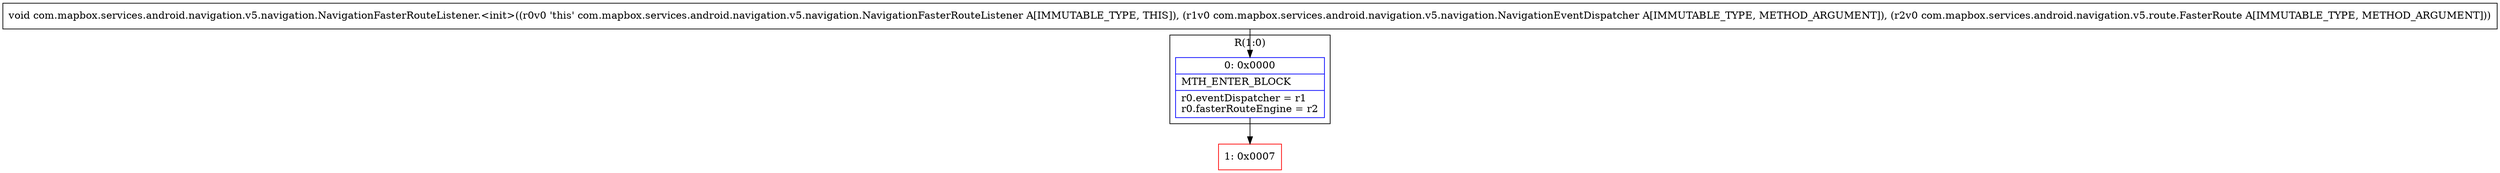 digraph "CFG forcom.mapbox.services.android.navigation.v5.navigation.NavigationFasterRouteListener.\<init\>(Lcom\/mapbox\/services\/android\/navigation\/v5\/navigation\/NavigationEventDispatcher;Lcom\/mapbox\/services\/android\/navigation\/v5\/route\/FasterRoute;)V" {
subgraph cluster_Region_1148204042 {
label = "R(1:0)";
node [shape=record,color=blue];
Node_0 [shape=record,label="{0\:\ 0x0000|MTH_ENTER_BLOCK\l|r0.eventDispatcher = r1\lr0.fasterRouteEngine = r2\l}"];
}
Node_1 [shape=record,color=red,label="{1\:\ 0x0007}"];
MethodNode[shape=record,label="{void com.mapbox.services.android.navigation.v5.navigation.NavigationFasterRouteListener.\<init\>((r0v0 'this' com.mapbox.services.android.navigation.v5.navigation.NavigationFasterRouteListener A[IMMUTABLE_TYPE, THIS]), (r1v0 com.mapbox.services.android.navigation.v5.navigation.NavigationEventDispatcher A[IMMUTABLE_TYPE, METHOD_ARGUMENT]), (r2v0 com.mapbox.services.android.navigation.v5.route.FasterRoute A[IMMUTABLE_TYPE, METHOD_ARGUMENT])) }"];
MethodNode -> Node_0;
Node_0 -> Node_1;
}

